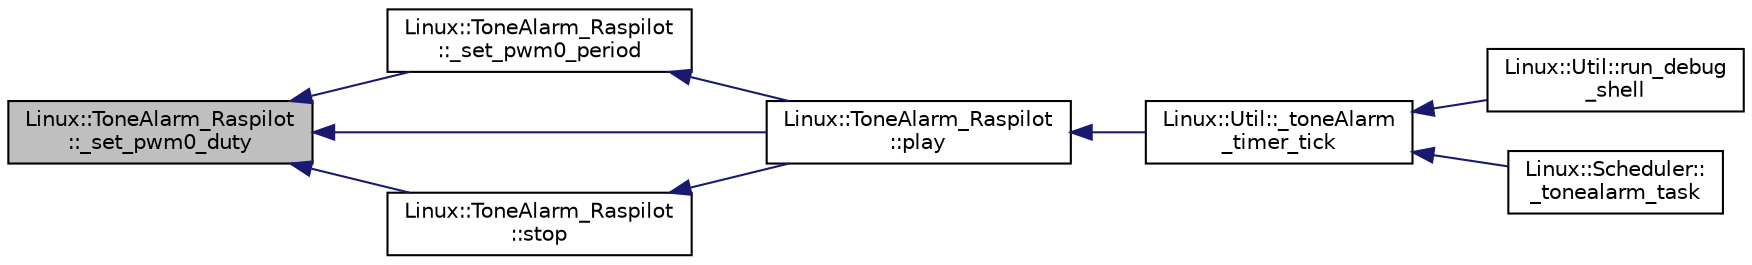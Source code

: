 digraph "Linux::ToneAlarm_Raspilot::_set_pwm0_duty"
{
 // INTERACTIVE_SVG=YES
  edge [fontname="Helvetica",fontsize="10",labelfontname="Helvetica",labelfontsize="10"];
  node [fontname="Helvetica",fontsize="10",shape=record];
  rankdir="LR";
  Node1 [label="Linux::ToneAlarm_Raspilot\l::_set_pwm0_duty",height=0.2,width=0.4,color="black", fillcolor="grey75", style="filled", fontcolor="black"];
  Node1 -> Node2 [dir="back",color="midnightblue",fontsize="10",style="solid",fontname="Helvetica"];
  Node2 [label="Linux::ToneAlarm_Raspilot\l::_set_pwm0_period",height=0.2,width=0.4,color="black", fillcolor="white", style="filled",URL="$classLinux_1_1ToneAlarm__Raspilot.html#a881c033865bd6c5f540ff1c348c2b761"];
  Node2 -> Node3 [dir="back",color="midnightblue",fontsize="10",style="solid",fontname="Helvetica"];
  Node3 [label="Linux::ToneAlarm_Raspilot\l::play",height=0.2,width=0.4,color="black", fillcolor="white", style="filled",URL="$classLinux_1_1ToneAlarm__Raspilot.html#a3b83ba05d2cb0cb4bf717be600b8e04c"];
  Node3 -> Node4 [dir="back",color="midnightblue",fontsize="10",style="solid",fontname="Helvetica"];
  Node4 [label="Linux::Util::_toneAlarm\l_timer_tick",height=0.2,width=0.4,color="black", fillcolor="white", style="filled",URL="$classLinux_1_1Util.html#a0fa44607a6a7031ff079037d769c7e0f"];
  Node4 -> Node5 [dir="back",color="midnightblue",fontsize="10",style="solid",fontname="Helvetica"];
  Node5 [label="Linux::Util::run_debug\l_shell",height=0.2,width=0.4,color="black", fillcolor="white", style="filled",URL="$classLinux_1_1Util.html#a3955c101dfea40ec4336f49ebcd47b18"];
  Node4 -> Node6 [dir="back",color="midnightblue",fontsize="10",style="solid",fontname="Helvetica"];
  Node6 [label="Linux::Scheduler::\l_tonealarm_task",height=0.2,width=0.4,color="black", fillcolor="white", style="filled",URL="$classLinux_1_1Scheduler.html#a456ada85bce53420b351a1119a1acee7"];
  Node1 -> Node3 [dir="back",color="midnightblue",fontsize="10",style="solid",fontname="Helvetica"];
  Node1 -> Node7 [dir="back",color="midnightblue",fontsize="10",style="solid",fontname="Helvetica"];
  Node7 [label="Linux::ToneAlarm_Raspilot\l::stop",height=0.2,width=0.4,color="black", fillcolor="white", style="filled",URL="$classLinux_1_1ToneAlarm__Raspilot.html#a0c19edd35687b7d707f4721a24f2512e"];
  Node7 -> Node3 [dir="back",color="midnightblue",fontsize="10",style="solid",fontname="Helvetica"];
}
